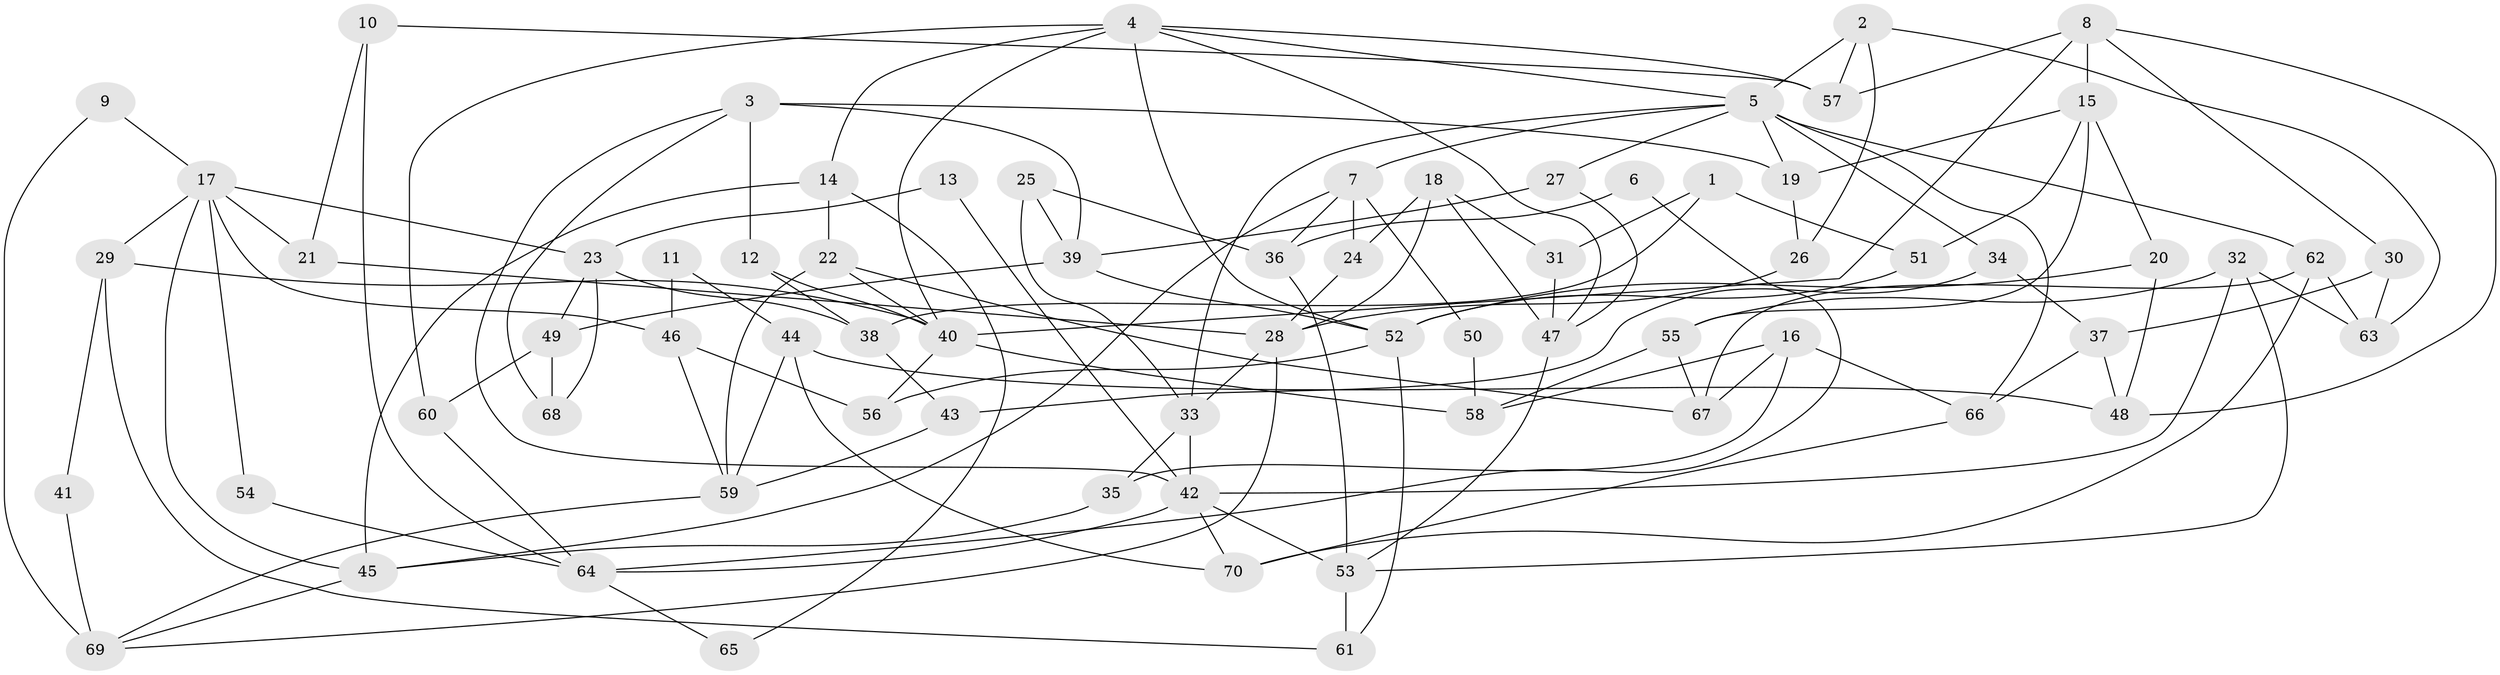 // Generated by graph-tools (version 1.1) at 2025/26/03/09/25 03:26:17]
// undirected, 70 vertices, 140 edges
graph export_dot {
graph [start="1"]
  node [color=gray90,style=filled];
  1;
  2;
  3;
  4;
  5;
  6;
  7;
  8;
  9;
  10;
  11;
  12;
  13;
  14;
  15;
  16;
  17;
  18;
  19;
  20;
  21;
  22;
  23;
  24;
  25;
  26;
  27;
  28;
  29;
  30;
  31;
  32;
  33;
  34;
  35;
  36;
  37;
  38;
  39;
  40;
  41;
  42;
  43;
  44;
  45;
  46;
  47;
  48;
  49;
  50;
  51;
  52;
  53;
  54;
  55;
  56;
  57;
  58;
  59;
  60;
  61;
  62;
  63;
  64;
  65;
  66;
  67;
  68;
  69;
  70;
  1 -- 31;
  1 -- 51;
  1 -- 38;
  2 -- 26;
  2 -- 5;
  2 -- 57;
  2 -- 63;
  3 -- 19;
  3 -- 68;
  3 -- 12;
  3 -- 39;
  3 -- 42;
  4 -- 47;
  4 -- 40;
  4 -- 5;
  4 -- 14;
  4 -- 52;
  4 -- 57;
  4 -- 60;
  5 -- 62;
  5 -- 7;
  5 -- 19;
  5 -- 27;
  5 -- 33;
  5 -- 34;
  5 -- 66;
  6 -- 64;
  6 -- 36;
  7 -- 45;
  7 -- 24;
  7 -- 36;
  7 -- 50;
  8 -- 30;
  8 -- 57;
  8 -- 15;
  8 -- 40;
  8 -- 48;
  9 -- 17;
  9 -- 69;
  10 -- 21;
  10 -- 57;
  10 -- 64;
  11 -- 46;
  11 -- 44;
  12 -- 40;
  12 -- 38;
  13 -- 23;
  13 -- 42;
  14 -- 22;
  14 -- 45;
  14 -- 65;
  15 -- 20;
  15 -- 19;
  15 -- 51;
  15 -- 55;
  16 -- 35;
  16 -- 58;
  16 -- 66;
  16 -- 67;
  17 -- 23;
  17 -- 45;
  17 -- 21;
  17 -- 29;
  17 -- 46;
  17 -- 54;
  18 -- 47;
  18 -- 24;
  18 -- 28;
  18 -- 31;
  19 -- 26;
  20 -- 48;
  20 -- 52;
  21 -- 28;
  22 -- 40;
  22 -- 67;
  22 -- 59;
  23 -- 38;
  23 -- 49;
  23 -- 68;
  24 -- 28;
  25 -- 39;
  25 -- 36;
  25 -- 33;
  26 -- 28;
  27 -- 39;
  27 -- 47;
  28 -- 33;
  28 -- 69;
  29 -- 61;
  29 -- 40;
  29 -- 41;
  30 -- 63;
  30 -- 37;
  31 -- 47;
  32 -- 42;
  32 -- 55;
  32 -- 53;
  32 -- 63;
  33 -- 35;
  33 -- 42;
  34 -- 37;
  34 -- 43;
  35 -- 45;
  36 -- 53;
  37 -- 48;
  37 -- 66;
  38 -- 43;
  39 -- 52;
  39 -- 49;
  40 -- 56;
  40 -- 58;
  41 -- 69;
  42 -- 53;
  42 -- 64;
  42 -- 70;
  43 -- 59;
  44 -- 59;
  44 -- 70;
  44 -- 48;
  45 -- 69;
  46 -- 59;
  46 -- 56;
  47 -- 53;
  49 -- 60;
  49 -- 68;
  50 -- 58;
  51 -- 52;
  52 -- 56;
  52 -- 61;
  53 -- 61;
  54 -- 64;
  55 -- 67;
  55 -- 58;
  59 -- 69;
  60 -- 64;
  62 -- 63;
  62 -- 70;
  62 -- 67;
  64 -- 65;
  66 -- 70;
}
